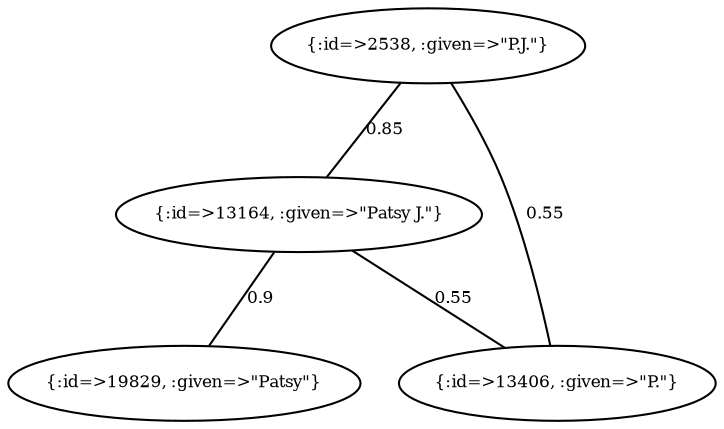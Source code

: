graph Collector__WeightedGraph {
    "{:id=>2538, :given=>\"P.J.\"}" [
        fontsize = 8,
        label = "{:id=>2538, :given=>\"P.J.\"}"
    ]

    "{:id=>13164, :given=>\"Patsy J.\"}" [
        fontsize = 8,
        label = "{:id=>13164, :given=>\"Patsy J.\"}"
    ]

    "{:id=>13406, :given=>\"P.\"}" [
        fontsize = 8,
        label = "{:id=>13406, :given=>\"P.\"}"
    ]

    "{:id=>19829, :given=>\"Patsy\"}" [
        fontsize = 8,
        label = "{:id=>19829, :given=>\"Patsy\"}"
    ]

    "{:id=>2538, :given=>\"P.J.\"}" -- "{:id=>13164, :given=>\"Patsy J.\"}" [
        fontsize = 8,
        label = 0.85
    ]

    "{:id=>2538, :given=>\"P.J.\"}" -- "{:id=>13406, :given=>\"P.\"}" [
        fontsize = 8,
        label = 0.55
    ]

    "{:id=>13164, :given=>\"Patsy J.\"}" -- "{:id=>13406, :given=>\"P.\"}" [
        fontsize = 8,
        label = 0.55
    ]

    "{:id=>13164, :given=>\"Patsy J.\"}" -- "{:id=>19829, :given=>\"Patsy\"}" [
        fontsize = 8,
        label = 0.9
    ]
}
